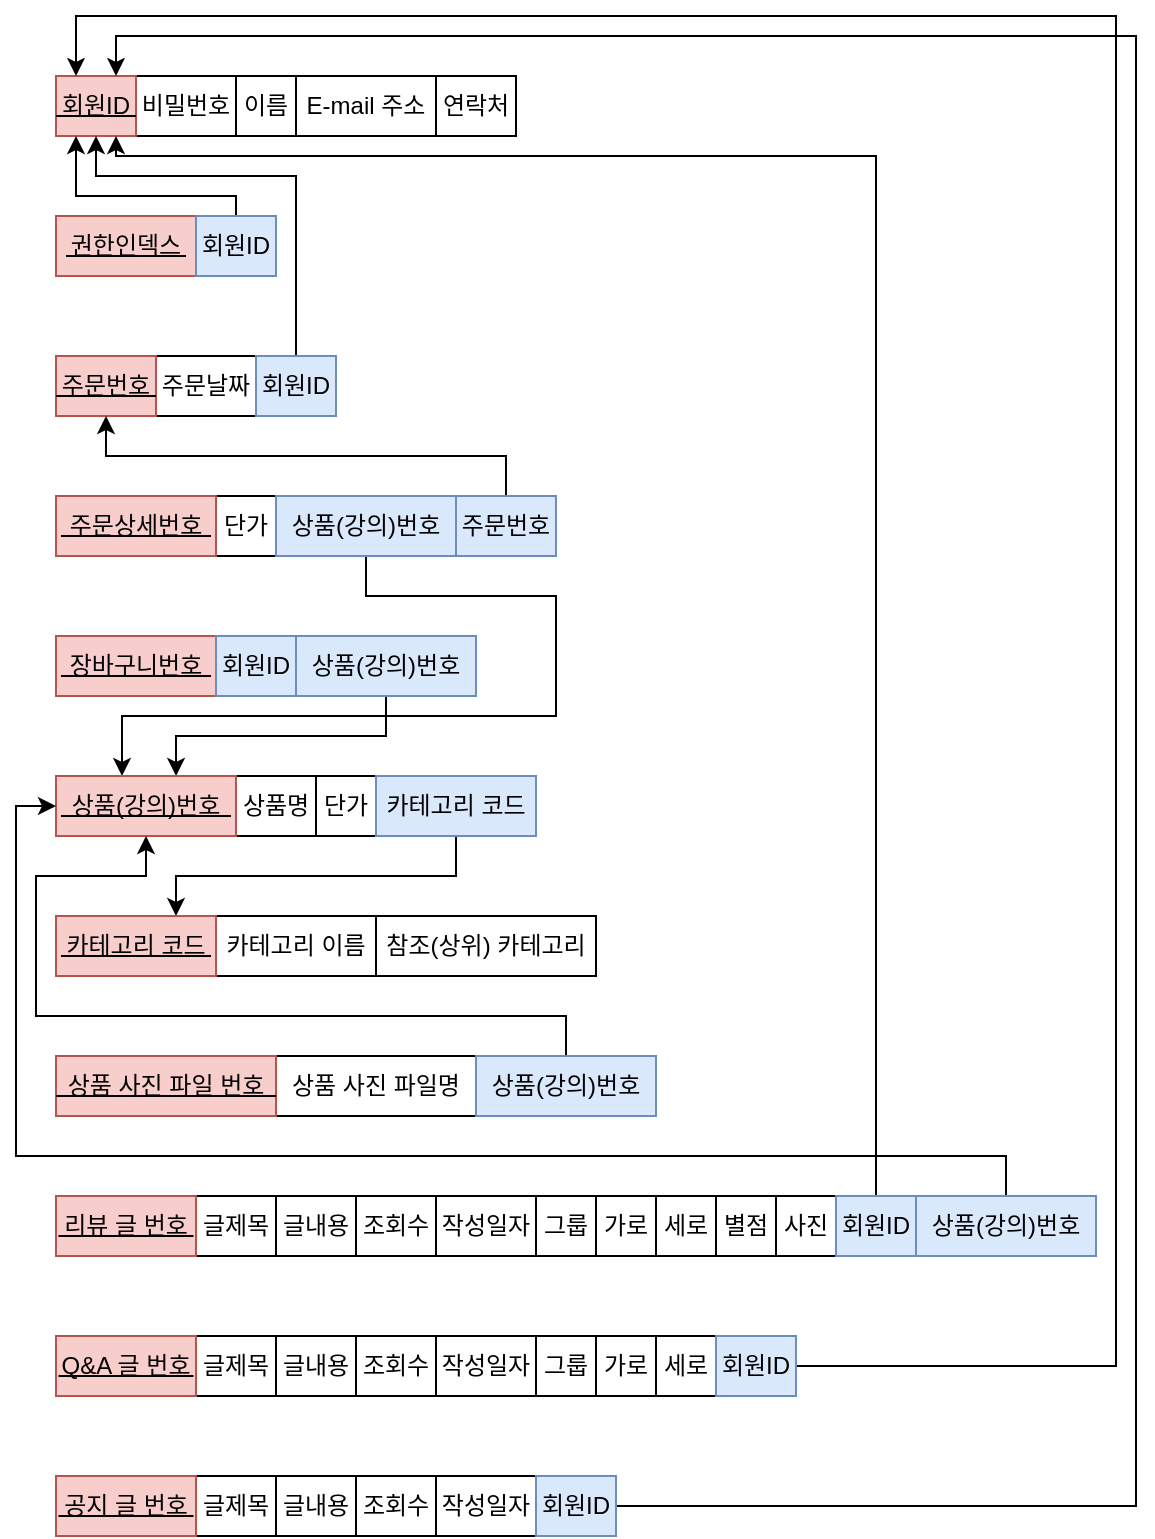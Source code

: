 <mxfile version="16.5.6" type="github">
  <diagram id="C5RBs43oDa-KdzZeNtuy" name="Page-1">
    <mxGraphModel dx="592" dy="497" grid="1" gridSize="10" guides="1" tooltips="1" connect="1" arrows="1" fold="1" page="1" pageScale="1" pageWidth="827" pageHeight="1169" math="0" shadow="0">
      <root>
        <mxCell id="WIyWlLk6GJQsqaUBKTNV-0" />
        <mxCell id="WIyWlLk6GJQsqaUBKTNV-1" parent="WIyWlLk6GJQsqaUBKTNV-0" />
        <mxCell id="kf6Tb_t1w6MiDjC2hlCX-2" value="비밀번호" style="rounded=0;whiteSpace=wrap;html=1;labelBackgroundColor=default;fontFamily=Helvetica;fontSize=12;" parent="WIyWlLk6GJQsqaUBKTNV-1" vertex="1">
          <mxGeometry x="200" y="80" width="50" height="30" as="geometry" />
        </mxCell>
        <mxCell id="kf6Tb_t1w6MiDjC2hlCX-3" value="이름" style="rounded=0;whiteSpace=wrap;html=1;labelBackgroundColor=default;fontFamily=Helvetica;fontSize=12;fontColor=default;strokeColor=default;fillColor=default;" parent="WIyWlLk6GJQsqaUBKTNV-1" vertex="1">
          <mxGeometry x="250" y="80" width="30" height="30" as="geometry" />
        </mxCell>
        <mxCell id="kf6Tb_t1w6MiDjC2hlCX-4" value="E-mail 주소" style="rounded=0;whiteSpace=wrap;html=1;labelBackgroundColor=default;fontFamily=Helvetica;fontSize=12;fontColor=default;strokeColor=default;fillColor=default;" parent="WIyWlLk6GJQsqaUBKTNV-1" vertex="1">
          <mxGeometry x="280" y="80" width="70" height="30" as="geometry" />
        </mxCell>
        <mxCell id="kf6Tb_t1w6MiDjC2hlCX-5" value="연락처" style="rounded=0;whiteSpace=wrap;html=1;labelBackgroundColor=default;fontFamily=Helvetica;fontSize=12;fontColor=default;strokeColor=default;fillColor=default;" parent="WIyWlLk6GJQsqaUBKTNV-1" vertex="1">
          <mxGeometry x="350" y="80" width="40" height="30" as="geometry" />
        </mxCell>
        <mxCell id="kf6Tb_t1w6MiDjC2hlCX-9" value="주문날짜" style="rounded=0;whiteSpace=wrap;html=1;labelBackgroundColor=default;fontFamily=Helvetica;fontSize=12;fontColor=default;strokeColor=default;fillColor=default;" parent="WIyWlLk6GJQsqaUBKTNV-1" vertex="1">
          <mxGeometry x="210" y="220" width="50" height="30" as="geometry" />
        </mxCell>
        <mxCell id="kf6Tb_t1w6MiDjC2hlCX-12" value="단가" style="rounded=0;whiteSpace=wrap;html=1;labelBackgroundColor=default;fontFamily=Helvetica;fontSize=12;fontColor=default;strokeColor=default;fillColor=default;" parent="WIyWlLk6GJQsqaUBKTNV-1" vertex="1">
          <mxGeometry x="240" y="290" width="30" height="30" as="geometry" />
        </mxCell>
        <mxCell id="kf6Tb_t1w6MiDjC2hlCX-19" value="상품명" style="rounded=0;whiteSpace=wrap;html=1;labelBackgroundColor=default;fontFamily=Helvetica;fontSize=12;fontColor=default;strokeColor=default;fillColor=default;" parent="WIyWlLk6GJQsqaUBKTNV-1" vertex="1">
          <mxGeometry x="250" y="430" width="40" height="30" as="geometry" />
        </mxCell>
        <mxCell id="kf6Tb_t1w6MiDjC2hlCX-20" value="단가" style="rounded=0;whiteSpace=wrap;html=1;labelBackgroundColor=default;fontFamily=Helvetica;fontSize=12;fontColor=default;strokeColor=default;fillColor=default;" parent="WIyWlLk6GJQsqaUBKTNV-1" vertex="1">
          <mxGeometry x="290" y="430" width="30" height="30" as="geometry" />
        </mxCell>
        <mxCell id="kf6Tb_t1w6MiDjC2hlCX-23" value="카테고리 이름" style="rounded=0;whiteSpace=wrap;html=1;labelBackgroundColor=default;fontFamily=Helvetica;fontSize=12;fontColor=default;strokeColor=default;fillColor=default;" parent="WIyWlLk6GJQsqaUBKTNV-1" vertex="1">
          <mxGeometry x="240" y="500" width="80" height="30" as="geometry" />
        </mxCell>
        <mxCell id="kf6Tb_t1w6MiDjC2hlCX-24" value="참조(상위) 카테고리" style="rounded=0;whiteSpace=wrap;html=1;labelBackgroundColor=default;fontFamily=Helvetica;fontSize=12;fontColor=default;strokeColor=default;fillColor=default;" parent="WIyWlLk6GJQsqaUBKTNV-1" vertex="1">
          <mxGeometry x="320" y="500" width="110" height="30" as="geometry" />
        </mxCell>
        <mxCell id="kf6Tb_t1w6MiDjC2hlCX-26" value="상품 사진 파일명" style="rounded=0;whiteSpace=wrap;html=1;labelBackgroundColor=default;fontFamily=Helvetica;fontSize=12;fontColor=default;strokeColor=default;fillColor=default;" parent="WIyWlLk6GJQsqaUBKTNV-1" vertex="1">
          <mxGeometry x="270" y="570" width="100" height="30" as="geometry" />
        </mxCell>
        <mxCell id="kf6Tb_t1w6MiDjC2hlCX-29" value="글제목" style="rounded=0;whiteSpace=wrap;html=1;labelBackgroundColor=default;fontFamily=Helvetica;fontSize=12;fontColor=default;strokeColor=default;fillColor=default;" parent="WIyWlLk6GJQsqaUBKTNV-1" vertex="1">
          <mxGeometry x="230" y="640" width="40" height="30" as="geometry" />
        </mxCell>
        <mxCell id="kf6Tb_t1w6MiDjC2hlCX-30" value="글내용" style="rounded=0;whiteSpace=wrap;html=1;labelBackgroundColor=default;fontFamily=Helvetica;fontSize=12;fontColor=default;strokeColor=default;fillColor=default;" parent="WIyWlLk6GJQsqaUBKTNV-1" vertex="1">
          <mxGeometry x="270" y="640" width="40" height="30" as="geometry" />
        </mxCell>
        <mxCell id="kf6Tb_t1w6MiDjC2hlCX-31" value="조회수" style="rounded=0;whiteSpace=wrap;html=1;labelBackgroundColor=default;fontFamily=Helvetica;fontSize=12;fontColor=default;strokeColor=default;fillColor=default;" parent="WIyWlLk6GJQsqaUBKTNV-1" vertex="1">
          <mxGeometry x="310" y="640" width="40" height="30" as="geometry" />
        </mxCell>
        <mxCell id="kf6Tb_t1w6MiDjC2hlCX-32" value="작성일자" style="rounded=0;whiteSpace=wrap;html=1;labelBackgroundColor=default;fontFamily=Helvetica;fontSize=12;fontColor=default;strokeColor=default;fillColor=default;" parent="WIyWlLk6GJQsqaUBKTNV-1" vertex="1">
          <mxGeometry x="350" y="640" width="50" height="30" as="geometry" />
        </mxCell>
        <mxCell id="kf6Tb_t1w6MiDjC2hlCX-33" value="그룹" style="rounded=0;whiteSpace=wrap;html=1;labelBackgroundColor=default;fontFamily=Helvetica;fontSize=12;fontColor=default;strokeColor=default;fillColor=default;" parent="WIyWlLk6GJQsqaUBKTNV-1" vertex="1">
          <mxGeometry x="400" y="640" width="30" height="30" as="geometry" />
        </mxCell>
        <mxCell id="kf6Tb_t1w6MiDjC2hlCX-34" value="가로" style="rounded=0;whiteSpace=wrap;html=1;labelBackgroundColor=default;fontFamily=Helvetica;fontSize=12;fontColor=default;strokeColor=default;fillColor=default;" parent="WIyWlLk6GJQsqaUBKTNV-1" vertex="1">
          <mxGeometry x="430" y="640" width="30" height="30" as="geometry" />
        </mxCell>
        <mxCell id="kf6Tb_t1w6MiDjC2hlCX-35" value="세로" style="rounded=0;whiteSpace=wrap;html=1;labelBackgroundColor=default;fontFamily=Helvetica;fontSize=12;fontColor=default;strokeColor=default;fillColor=default;" parent="WIyWlLk6GJQsqaUBKTNV-1" vertex="1">
          <mxGeometry x="460" y="640" width="30" height="30" as="geometry" />
        </mxCell>
        <mxCell id="kf6Tb_t1w6MiDjC2hlCX-36" value="별점" style="rounded=0;whiteSpace=wrap;html=1;labelBackgroundColor=default;fontFamily=Helvetica;fontSize=12;fontColor=default;strokeColor=default;fillColor=default;" parent="WIyWlLk6GJQsqaUBKTNV-1" vertex="1">
          <mxGeometry x="490" y="640" width="30" height="30" as="geometry" />
        </mxCell>
        <mxCell id="kf6Tb_t1w6MiDjC2hlCX-37" value="사진" style="rounded=0;whiteSpace=wrap;html=1;labelBackgroundColor=default;fontFamily=Helvetica;fontSize=12;fontColor=default;strokeColor=default;fillColor=default;" parent="WIyWlLk6GJQsqaUBKTNV-1" vertex="1">
          <mxGeometry x="520" y="640" width="30" height="30" as="geometry" />
        </mxCell>
        <mxCell id="kf6Tb_t1w6MiDjC2hlCX-41" value="글제목" style="rounded=0;whiteSpace=wrap;html=1;labelBackgroundColor=default;fontFamily=Helvetica;fontSize=12;fontColor=default;strokeColor=default;fillColor=default;" parent="WIyWlLk6GJQsqaUBKTNV-1" vertex="1">
          <mxGeometry x="230" y="710" width="40" height="30" as="geometry" />
        </mxCell>
        <mxCell id="kf6Tb_t1w6MiDjC2hlCX-42" value="글내용" style="rounded=0;whiteSpace=wrap;html=1;labelBackgroundColor=default;fontFamily=Helvetica;fontSize=12;fontColor=default;strokeColor=default;fillColor=default;" parent="WIyWlLk6GJQsqaUBKTNV-1" vertex="1">
          <mxGeometry x="270" y="710" width="40" height="30" as="geometry" />
        </mxCell>
        <mxCell id="kf6Tb_t1w6MiDjC2hlCX-43" value="조회수" style="rounded=0;whiteSpace=wrap;html=1;labelBackgroundColor=default;fontFamily=Helvetica;fontSize=12;fontColor=default;strokeColor=default;fillColor=default;" parent="WIyWlLk6GJQsqaUBKTNV-1" vertex="1">
          <mxGeometry x="310" y="710" width="40" height="30" as="geometry" />
        </mxCell>
        <mxCell id="kf6Tb_t1w6MiDjC2hlCX-44" value="작성일자" style="rounded=0;whiteSpace=wrap;html=1;labelBackgroundColor=default;fontFamily=Helvetica;fontSize=12;fontColor=default;strokeColor=default;fillColor=default;" parent="WIyWlLk6GJQsqaUBKTNV-1" vertex="1">
          <mxGeometry x="350" y="710" width="50" height="30" as="geometry" />
        </mxCell>
        <mxCell id="kf6Tb_t1w6MiDjC2hlCX-45" value="그룹" style="rounded=0;whiteSpace=wrap;html=1;labelBackgroundColor=default;fontFamily=Helvetica;fontSize=12;fontColor=default;strokeColor=default;fillColor=default;" parent="WIyWlLk6GJQsqaUBKTNV-1" vertex="1">
          <mxGeometry x="400" y="710" width="30" height="30" as="geometry" />
        </mxCell>
        <mxCell id="kf6Tb_t1w6MiDjC2hlCX-46" value="가로" style="rounded=0;whiteSpace=wrap;html=1;labelBackgroundColor=default;fontFamily=Helvetica;fontSize=12;fontColor=default;strokeColor=default;fillColor=default;" parent="WIyWlLk6GJQsqaUBKTNV-1" vertex="1">
          <mxGeometry x="430" y="710" width="30" height="30" as="geometry" />
        </mxCell>
        <mxCell id="kf6Tb_t1w6MiDjC2hlCX-47" value="세로" style="rounded=0;whiteSpace=wrap;html=1;labelBackgroundColor=default;fontFamily=Helvetica;fontSize=12;fontColor=default;strokeColor=default;fillColor=default;" parent="WIyWlLk6GJQsqaUBKTNV-1" vertex="1">
          <mxGeometry x="460" y="710" width="30" height="30" as="geometry" />
        </mxCell>
        <mxCell id="kf6Tb_t1w6MiDjC2hlCX-50" value="글제목" style="rounded=0;whiteSpace=wrap;html=1;labelBackgroundColor=default;fontFamily=Helvetica;fontSize=12;fontColor=default;strokeColor=default;fillColor=default;" parent="WIyWlLk6GJQsqaUBKTNV-1" vertex="1">
          <mxGeometry x="230" y="780" width="40" height="30" as="geometry" />
        </mxCell>
        <mxCell id="kf6Tb_t1w6MiDjC2hlCX-51" value="글내용" style="rounded=0;whiteSpace=wrap;html=1;labelBackgroundColor=default;fontFamily=Helvetica;fontSize=12;fontColor=default;strokeColor=default;fillColor=default;" parent="WIyWlLk6GJQsqaUBKTNV-1" vertex="1">
          <mxGeometry x="270" y="780" width="40" height="30" as="geometry" />
        </mxCell>
        <mxCell id="kf6Tb_t1w6MiDjC2hlCX-52" value="조회수" style="rounded=0;whiteSpace=wrap;html=1;labelBackgroundColor=default;fontFamily=Helvetica;fontSize=12;fontColor=default;strokeColor=default;fillColor=default;" parent="WIyWlLk6GJQsqaUBKTNV-1" vertex="1">
          <mxGeometry x="310" y="780" width="40" height="30" as="geometry" />
        </mxCell>
        <mxCell id="kf6Tb_t1w6MiDjC2hlCX-53" value="작성일자" style="rounded=0;whiteSpace=wrap;html=1;labelBackgroundColor=default;fontFamily=Helvetica;fontSize=12;fontColor=default;strokeColor=default;fillColor=default;" parent="WIyWlLk6GJQsqaUBKTNV-1" vertex="1">
          <mxGeometry x="350" y="780" width="50" height="30" as="geometry" />
        </mxCell>
        <mxCell id="kf6Tb_t1w6MiDjC2hlCX-55" value="회원ID" style="rounded=0;whiteSpace=wrap;html=1;fillColor=#f8cecc;strokeColor=#b85450;" parent="WIyWlLk6GJQsqaUBKTNV-1" vertex="1">
          <mxGeometry x="160" y="80" width="40" height="30" as="geometry" />
        </mxCell>
        <mxCell id="kf6Tb_t1w6MiDjC2hlCX-56" value="권한인덱스" style="rounded=0;whiteSpace=wrap;html=1;fillColor=#f8cecc;strokeColor=#b85450;" parent="WIyWlLk6GJQsqaUBKTNV-1" vertex="1">
          <mxGeometry x="160" y="150" width="70" height="30" as="geometry" />
        </mxCell>
        <mxCell id="Gf-kG_PAmu8BcNTFqrWe-8" style="edgeStyle=orthogonalEdgeStyle;rounded=0;orthogonalLoop=1;jettySize=auto;html=1;exitX=0.5;exitY=0;exitDx=0;exitDy=0;entryX=0.25;entryY=1;entryDx=0;entryDy=0;" edge="1" parent="WIyWlLk6GJQsqaUBKTNV-1" source="kf6Tb_t1w6MiDjC2hlCX-57" target="kf6Tb_t1w6MiDjC2hlCX-55">
          <mxGeometry relative="1" as="geometry">
            <Array as="points">
              <mxPoint x="250" y="140" />
              <mxPoint x="170" y="140" />
            </Array>
          </mxGeometry>
        </mxCell>
        <mxCell id="kf6Tb_t1w6MiDjC2hlCX-57" value="회원ID" style="rounded=0;whiteSpace=wrap;html=1;fillColor=#dae8fc;strokeColor=#6c8ebf;" parent="WIyWlLk6GJQsqaUBKTNV-1" vertex="1">
          <mxGeometry x="230" y="150" width="40" height="30" as="geometry" />
        </mxCell>
        <mxCell id="kf6Tb_t1w6MiDjC2hlCX-58" value="주문번호" style="rounded=0;whiteSpace=wrap;html=1;fillColor=#f8cecc;strokeColor=#b85450;" parent="WIyWlLk6GJQsqaUBKTNV-1" vertex="1">
          <mxGeometry x="160" y="220" width="50" height="30" as="geometry" />
        </mxCell>
        <mxCell id="kf6Tb_t1w6MiDjC2hlCX-60" value="주문상세번호" style="rounded=0;whiteSpace=wrap;html=1;fillColor=#f8cecc;strokeColor=#b85450;" parent="WIyWlLk6GJQsqaUBKTNV-1" vertex="1">
          <mxGeometry x="160" y="290" width="80" height="30" as="geometry" />
        </mxCell>
        <mxCell id="Gf-kG_PAmu8BcNTFqrWe-2" style="edgeStyle=orthogonalEdgeStyle;rounded=0;orthogonalLoop=1;jettySize=auto;html=1;exitX=0.5;exitY=1;exitDx=0;exitDy=0;" edge="1" parent="WIyWlLk6GJQsqaUBKTNV-1" source="kf6Tb_t1w6MiDjC2hlCX-62">
          <mxGeometry relative="1" as="geometry">
            <mxPoint x="193" y="430" as="targetPoint" />
            <Array as="points">
              <mxPoint x="315" y="340" />
              <mxPoint x="410" y="340" />
              <mxPoint x="410" y="400" />
              <mxPoint x="193" y="400" />
            </Array>
          </mxGeometry>
        </mxCell>
        <mxCell id="kf6Tb_t1w6MiDjC2hlCX-62" value="상품(강의)번호" style="rounded=0;whiteSpace=wrap;html=1;fillColor=#dae8fc;strokeColor=#6c8ebf;" parent="WIyWlLk6GJQsqaUBKTNV-1" vertex="1">
          <mxGeometry x="270" y="290" width="90" height="30" as="geometry" />
        </mxCell>
        <mxCell id="Gf-kG_PAmu8BcNTFqrWe-1" style="edgeStyle=orthogonalEdgeStyle;rounded=0;orthogonalLoop=1;jettySize=auto;html=1;exitX=0.5;exitY=0;exitDx=0;exitDy=0;entryX=0.5;entryY=1;entryDx=0;entryDy=0;" edge="1" parent="WIyWlLk6GJQsqaUBKTNV-1" source="kf6Tb_t1w6MiDjC2hlCX-64" target="kf6Tb_t1w6MiDjC2hlCX-58">
          <mxGeometry relative="1" as="geometry" />
        </mxCell>
        <mxCell id="kf6Tb_t1w6MiDjC2hlCX-64" value="주문번호" style="rounded=0;whiteSpace=wrap;html=1;fillColor=#dae8fc;strokeColor=#6c8ebf;" parent="WIyWlLk6GJQsqaUBKTNV-1" vertex="1">
          <mxGeometry x="360" y="290" width="50" height="30" as="geometry" />
        </mxCell>
        <mxCell id="kf6Tb_t1w6MiDjC2hlCX-65" value="장바구니번호" style="rounded=0;whiteSpace=wrap;html=1;fillColor=#f8cecc;strokeColor=#b85450;" parent="WIyWlLk6GJQsqaUBKTNV-1" vertex="1">
          <mxGeometry x="160" y="360" width="80" height="30" as="geometry" />
        </mxCell>
        <mxCell id="kf6Tb_t1w6MiDjC2hlCX-66" value="회원ID" style="rounded=0;whiteSpace=wrap;html=1;fillColor=#dae8fc;strokeColor=#6c8ebf;" parent="WIyWlLk6GJQsqaUBKTNV-1" vertex="1">
          <mxGeometry x="240" y="360" width="40" height="30" as="geometry" />
        </mxCell>
        <mxCell id="Gf-kG_PAmu8BcNTFqrWe-4" style="edgeStyle=orthogonalEdgeStyle;rounded=0;orthogonalLoop=1;jettySize=auto;html=1;entryX=0.667;entryY=0;entryDx=0;entryDy=0;entryPerimeter=0;" edge="1" parent="WIyWlLk6GJQsqaUBKTNV-1" source="kf6Tb_t1w6MiDjC2hlCX-67" target="kf6Tb_t1w6MiDjC2hlCX-68">
          <mxGeometry relative="1" as="geometry">
            <Array as="points">
              <mxPoint x="325" y="410" />
              <mxPoint x="220" y="410" />
            </Array>
          </mxGeometry>
        </mxCell>
        <mxCell id="kf6Tb_t1w6MiDjC2hlCX-67" value="상품(강의)번호" style="rounded=0;whiteSpace=wrap;html=1;fillColor=#dae8fc;strokeColor=#6c8ebf;" parent="WIyWlLk6GJQsqaUBKTNV-1" vertex="1">
          <mxGeometry x="280" y="360" width="90" height="30" as="geometry" />
        </mxCell>
        <mxCell id="kf6Tb_t1w6MiDjC2hlCX-68" value="상품(강의)번호" style="rounded=0;whiteSpace=wrap;html=1;fillColor=#f8cecc;strokeColor=#b85450;" parent="WIyWlLk6GJQsqaUBKTNV-1" vertex="1">
          <mxGeometry x="160" y="430" width="90" height="30" as="geometry" />
        </mxCell>
        <mxCell id="Gf-kG_PAmu8BcNTFqrWe-5" style="edgeStyle=orthogonalEdgeStyle;rounded=0;orthogonalLoop=1;jettySize=auto;html=1;" edge="1" parent="WIyWlLk6GJQsqaUBKTNV-1" source="kf6Tb_t1w6MiDjC2hlCX-69" target="kf6Tb_t1w6MiDjC2hlCX-70">
          <mxGeometry relative="1" as="geometry">
            <Array as="points">
              <mxPoint x="360" y="480" />
              <mxPoint x="220" y="480" />
            </Array>
          </mxGeometry>
        </mxCell>
        <mxCell id="kf6Tb_t1w6MiDjC2hlCX-69" value="카테고리 코드" style="rounded=0;whiteSpace=wrap;html=1;fillColor=#dae8fc;strokeColor=#6c8ebf;" parent="WIyWlLk6GJQsqaUBKTNV-1" vertex="1">
          <mxGeometry x="320" y="430" width="80" height="30" as="geometry" />
        </mxCell>
        <mxCell id="kf6Tb_t1w6MiDjC2hlCX-70" value="카테고리 코드" style="rounded=0;whiteSpace=wrap;html=1;fillColor=#f8cecc;strokeColor=#b85450;" parent="WIyWlLk6GJQsqaUBKTNV-1" vertex="1">
          <mxGeometry x="160" y="500" width="80" height="30" as="geometry" />
        </mxCell>
        <mxCell id="kf6Tb_t1w6MiDjC2hlCX-71" value="상품 사진 파일 번호" style="rounded=0;whiteSpace=wrap;html=1;fillColor=#f8cecc;strokeColor=#b85450;" parent="WIyWlLk6GJQsqaUBKTNV-1" vertex="1">
          <mxGeometry x="160" y="570" width="110" height="30" as="geometry" />
        </mxCell>
        <mxCell id="Gf-kG_PAmu8BcNTFqrWe-10" style="edgeStyle=orthogonalEdgeStyle;rounded=0;orthogonalLoop=1;jettySize=auto;html=1;entryX=0.5;entryY=1;entryDx=0;entryDy=0;" edge="1" parent="WIyWlLk6GJQsqaUBKTNV-1" source="kf6Tb_t1w6MiDjC2hlCX-72" target="kf6Tb_t1w6MiDjC2hlCX-68">
          <mxGeometry relative="1" as="geometry">
            <Array as="points">
              <mxPoint x="415" y="550" />
              <mxPoint x="150" y="550" />
              <mxPoint x="150" y="480" />
              <mxPoint x="205" y="480" />
            </Array>
          </mxGeometry>
        </mxCell>
        <mxCell id="kf6Tb_t1w6MiDjC2hlCX-72" value="상품(강의)번호" style="rounded=0;whiteSpace=wrap;html=1;fillColor=#dae8fc;strokeColor=#6c8ebf;" parent="WIyWlLk6GJQsqaUBKTNV-1" vertex="1">
          <mxGeometry x="370" y="570" width="90" height="30" as="geometry" />
        </mxCell>
        <mxCell id="kf6Tb_t1w6MiDjC2hlCX-73" value="리뷰 글 번호" style="rounded=0;whiteSpace=wrap;html=1;fillColor=#f8cecc;strokeColor=#b85450;" parent="WIyWlLk6GJQsqaUBKTNV-1" vertex="1">
          <mxGeometry x="160" y="640" width="70" height="30" as="geometry" />
        </mxCell>
        <mxCell id="Gf-kG_PAmu8BcNTFqrWe-7" style="edgeStyle=orthogonalEdgeStyle;rounded=0;orthogonalLoop=1;jettySize=auto;html=1;entryX=0.75;entryY=1;entryDx=0;entryDy=0;" edge="1" parent="WIyWlLk6GJQsqaUBKTNV-1" source="kf6Tb_t1w6MiDjC2hlCX-74" target="kf6Tb_t1w6MiDjC2hlCX-55">
          <mxGeometry relative="1" as="geometry">
            <Array as="points">
              <mxPoint x="570" y="120" />
              <mxPoint x="190" y="120" />
            </Array>
          </mxGeometry>
        </mxCell>
        <mxCell id="kf6Tb_t1w6MiDjC2hlCX-74" value="회원ID" style="rounded=0;whiteSpace=wrap;html=1;fillColor=#dae8fc;strokeColor=#6c8ebf;" parent="WIyWlLk6GJQsqaUBKTNV-1" vertex="1">
          <mxGeometry x="550" y="640" width="40" height="30" as="geometry" />
        </mxCell>
        <mxCell id="Gf-kG_PAmu8BcNTFqrWe-11" style="edgeStyle=orthogonalEdgeStyle;rounded=0;orthogonalLoop=1;jettySize=auto;html=1;entryX=0;entryY=0.5;entryDx=0;entryDy=0;" edge="1" parent="WIyWlLk6GJQsqaUBKTNV-1" source="kf6Tb_t1w6MiDjC2hlCX-75" target="kf6Tb_t1w6MiDjC2hlCX-68">
          <mxGeometry relative="1" as="geometry">
            <Array as="points">
              <mxPoint x="635" y="620" />
              <mxPoint x="140" y="620" />
              <mxPoint x="140" y="445" />
            </Array>
          </mxGeometry>
        </mxCell>
        <mxCell id="kf6Tb_t1w6MiDjC2hlCX-75" value="상품(강의)번호" style="rounded=0;whiteSpace=wrap;html=1;fillColor=#dae8fc;strokeColor=#6c8ebf;" parent="WIyWlLk6GJQsqaUBKTNV-1" vertex="1">
          <mxGeometry x="590" y="640" width="90" height="30" as="geometry" />
        </mxCell>
        <mxCell id="Gf-kG_PAmu8BcNTFqrWe-14" style="edgeStyle=orthogonalEdgeStyle;rounded=0;orthogonalLoop=1;jettySize=auto;html=1;entryX=0.25;entryY=0;entryDx=0;entryDy=0;" edge="1" parent="WIyWlLk6GJQsqaUBKTNV-1" source="kf6Tb_t1w6MiDjC2hlCX-76" target="kf6Tb_t1w6MiDjC2hlCX-55">
          <mxGeometry relative="1" as="geometry">
            <Array as="points">
              <mxPoint x="690" y="725" />
              <mxPoint x="690" y="50" />
              <mxPoint x="170" y="50" />
            </Array>
          </mxGeometry>
        </mxCell>
        <mxCell id="kf6Tb_t1w6MiDjC2hlCX-76" value="회원ID" style="rounded=0;whiteSpace=wrap;html=1;fillColor=#dae8fc;strokeColor=#6c8ebf;" parent="WIyWlLk6GJQsqaUBKTNV-1" vertex="1">
          <mxGeometry x="490" y="710" width="40" height="30" as="geometry" />
        </mxCell>
        <mxCell id="Gf-kG_PAmu8BcNTFqrWe-13" style="edgeStyle=orthogonalEdgeStyle;rounded=0;orthogonalLoop=1;jettySize=auto;html=1;" edge="1" parent="WIyWlLk6GJQsqaUBKTNV-1" source="kf6Tb_t1w6MiDjC2hlCX-77">
          <mxGeometry relative="1" as="geometry">
            <mxPoint x="190" y="80" as="targetPoint" />
            <Array as="points">
              <mxPoint x="700" y="795" />
              <mxPoint x="700" y="60" />
              <mxPoint x="190" y="60" />
            </Array>
          </mxGeometry>
        </mxCell>
        <mxCell id="kf6Tb_t1w6MiDjC2hlCX-77" value="회원ID" style="rounded=0;whiteSpace=wrap;html=1;fillColor=#dae8fc;strokeColor=#6c8ebf;" parent="WIyWlLk6GJQsqaUBKTNV-1" vertex="1">
          <mxGeometry x="400" y="780" width="40" height="30" as="geometry" />
        </mxCell>
        <mxCell id="kf6Tb_t1w6MiDjC2hlCX-78" value="Q&amp;amp;A 글 번호" style="rounded=0;whiteSpace=wrap;html=1;fillColor=#f8cecc;strokeColor=#b85450;" parent="WIyWlLk6GJQsqaUBKTNV-1" vertex="1">
          <mxGeometry x="160" y="710" width="70" height="30" as="geometry" />
        </mxCell>
        <mxCell id="kf6Tb_t1w6MiDjC2hlCX-80" value="공지 글 번호" style="rounded=0;whiteSpace=wrap;html=1;fillColor=#f8cecc;strokeColor=#b85450;" parent="WIyWlLk6GJQsqaUBKTNV-1" vertex="1">
          <mxGeometry x="160" y="780" width="70" height="30" as="geometry" />
        </mxCell>
        <mxCell id="Gf-kG_PAmu8BcNTFqrWe-0" style="edgeStyle=orthogonalEdgeStyle;rounded=0;orthogonalLoop=1;jettySize=auto;html=1;exitX=0.75;exitY=0;exitDx=0;exitDy=0;entryX=0.5;entryY=1;entryDx=0;entryDy=0;" edge="1" parent="WIyWlLk6GJQsqaUBKTNV-1" source="kf6Tb_t1w6MiDjC2hlCX-81" target="kf6Tb_t1w6MiDjC2hlCX-55">
          <mxGeometry relative="1" as="geometry">
            <Array as="points">
              <mxPoint x="280" y="220" />
              <mxPoint x="280" y="130" />
              <mxPoint x="180" y="130" />
            </Array>
          </mxGeometry>
        </mxCell>
        <mxCell id="kf6Tb_t1w6MiDjC2hlCX-81" value="회원ID" style="rounded=0;whiteSpace=wrap;html=1;fillColor=#dae8fc;strokeColor=#6c8ebf;" parent="WIyWlLk6GJQsqaUBKTNV-1" vertex="1">
          <mxGeometry x="260" y="220" width="40" height="30" as="geometry" />
        </mxCell>
        <mxCell id="kf6Tb_t1w6MiDjC2hlCX-82" value="" style="endArrow=none;html=1;rounded=0;" parent="WIyWlLk6GJQsqaUBKTNV-1" edge="1">
          <mxGeometry width="50" height="50" relative="1" as="geometry">
            <mxPoint x="160" y="100" as="sourcePoint" />
            <mxPoint x="200" y="100" as="targetPoint" />
            <Array as="points" />
          </mxGeometry>
        </mxCell>
        <mxCell id="kf6Tb_t1w6MiDjC2hlCX-84" value="" style="endArrow=none;html=1;rounded=0;" parent="WIyWlLk6GJQsqaUBKTNV-1" edge="1">
          <mxGeometry width="50" height="50" relative="1" as="geometry">
            <mxPoint x="165" y="170" as="sourcePoint" />
            <mxPoint x="225" y="170" as="targetPoint" />
          </mxGeometry>
        </mxCell>
        <mxCell id="kf6Tb_t1w6MiDjC2hlCX-85" value="" style="endArrow=none;html=1;rounded=0;" parent="WIyWlLk6GJQsqaUBKTNV-1" edge="1">
          <mxGeometry width="50" height="50" relative="1" as="geometry">
            <mxPoint x="160.0" y="240" as="sourcePoint" />
            <mxPoint x="210" y="240" as="targetPoint" />
          </mxGeometry>
        </mxCell>
        <mxCell id="kf6Tb_t1w6MiDjC2hlCX-88" value="" style="endArrow=none;html=1;rounded=0;" parent="WIyWlLk6GJQsqaUBKTNV-1" edge="1">
          <mxGeometry width="50" height="50" relative="1" as="geometry">
            <mxPoint x="162.5" y="310" as="sourcePoint" />
            <mxPoint x="237.5" y="310" as="targetPoint" />
          </mxGeometry>
        </mxCell>
        <mxCell id="kf6Tb_t1w6MiDjC2hlCX-89" value="" style="endArrow=none;html=1;rounded=0;" parent="WIyWlLk6GJQsqaUBKTNV-1" edge="1">
          <mxGeometry width="50" height="50" relative="1" as="geometry">
            <mxPoint x="162.5" y="380" as="sourcePoint" />
            <mxPoint x="237.5" y="380" as="targetPoint" />
          </mxGeometry>
        </mxCell>
        <mxCell id="kf6Tb_t1w6MiDjC2hlCX-90" value="" style="endArrow=none;html=1;rounded=0;" parent="WIyWlLk6GJQsqaUBKTNV-1" edge="1">
          <mxGeometry width="50" height="50" relative="1" as="geometry">
            <mxPoint x="162.5" y="450.0" as="sourcePoint" />
            <mxPoint x="247.5" y="450" as="targetPoint" />
          </mxGeometry>
        </mxCell>
        <mxCell id="kf6Tb_t1w6MiDjC2hlCX-91" value="" style="endArrow=none;html=1;rounded=0;" parent="WIyWlLk6GJQsqaUBKTNV-1" edge="1">
          <mxGeometry width="50" height="50" relative="1" as="geometry">
            <mxPoint x="162.5" y="520.0" as="sourcePoint" />
            <mxPoint x="237.5" y="520.0" as="targetPoint" />
          </mxGeometry>
        </mxCell>
        <mxCell id="kf6Tb_t1w6MiDjC2hlCX-92" value="" style="endArrow=none;html=1;rounded=0;" parent="WIyWlLk6GJQsqaUBKTNV-1" edge="1">
          <mxGeometry width="50" height="50" relative="1" as="geometry">
            <mxPoint x="160" y="590" as="sourcePoint" />
            <mxPoint x="270" y="590" as="targetPoint" />
          </mxGeometry>
        </mxCell>
        <mxCell id="kf6Tb_t1w6MiDjC2hlCX-93" value="" style="endArrow=none;html=1;rounded=0;" parent="WIyWlLk6GJQsqaUBKTNV-1" edge="1">
          <mxGeometry width="50" height="50" relative="1" as="geometry">
            <mxPoint x="161.25" y="660" as="sourcePoint" />
            <mxPoint x="228.75" y="660" as="targetPoint" />
          </mxGeometry>
        </mxCell>
        <mxCell id="kf6Tb_t1w6MiDjC2hlCX-94" value="" style="endArrow=none;html=1;rounded=0;" parent="WIyWlLk6GJQsqaUBKTNV-1" edge="1">
          <mxGeometry width="50" height="50" relative="1" as="geometry">
            <mxPoint x="161.25" y="730" as="sourcePoint" />
            <mxPoint x="228.75" y="730" as="targetPoint" />
          </mxGeometry>
        </mxCell>
        <mxCell id="kf6Tb_t1w6MiDjC2hlCX-95" value="" style="endArrow=none;html=1;rounded=0;" parent="WIyWlLk6GJQsqaUBKTNV-1" edge="1">
          <mxGeometry width="50" height="50" relative="1" as="geometry">
            <mxPoint x="161.25" y="800" as="sourcePoint" />
            <mxPoint x="228.75" y="800" as="targetPoint" />
          </mxGeometry>
        </mxCell>
      </root>
    </mxGraphModel>
  </diagram>
</mxfile>
